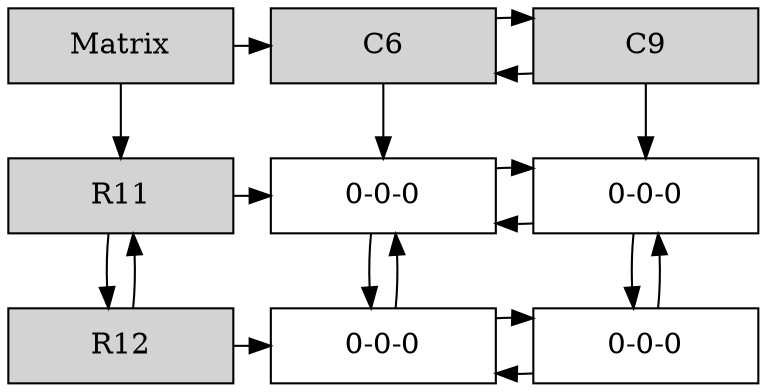 digraph Sparce_Matrix {
node [shape=box]
Mt[ label = "Matrix", width = 1.5, style = filled, group = 1 ];
U11[label = "R11"    width = 1.5 style = filled, group = 1 ];
Mt->U11;
N6_L11 [label = "0-0-0" width = 1.5, group =8];
U11 -> N6_L11;
A6 -> N6_L11;
N9_L11 [label = "0-0-0" width = 1.5, group =11];
N9_L11 -> N6_L11;
N6_L11 -> N9_L11;
A9 -> N9_L11;
{ rank = same; U11;N6_L11;N9_L11;}
U12[label = "R12"    width = 1.5 style = filled, group = 1 ];
U12 -> U11;
U11 -> U12;
N6_L12 [label = "0-0-0" width = 1.5, group =8];
U12 -> N6_L12;
N6_L12 -> N6_L11;
N6_L11 -> N6_L12;
N9_L12 [label = "0-0-0" width = 1.5, group =11];
N9_L12 -> N6_L12;
N6_L12 -> N9_L12;
N9_L12 -> N9_L11;
N9_L11 -> N9_L12;
{ rank = same; U12;N6_L12;N9_L12;}
A6[label ="C6" width = 1.5 style = filled, group =2];
Mt->A6;
A9[label ="C9" width = 1.5 style = filled, group =3];
A9->A6;
A6->A9;
{ rank = same; Mt; A6; A9; }
}
